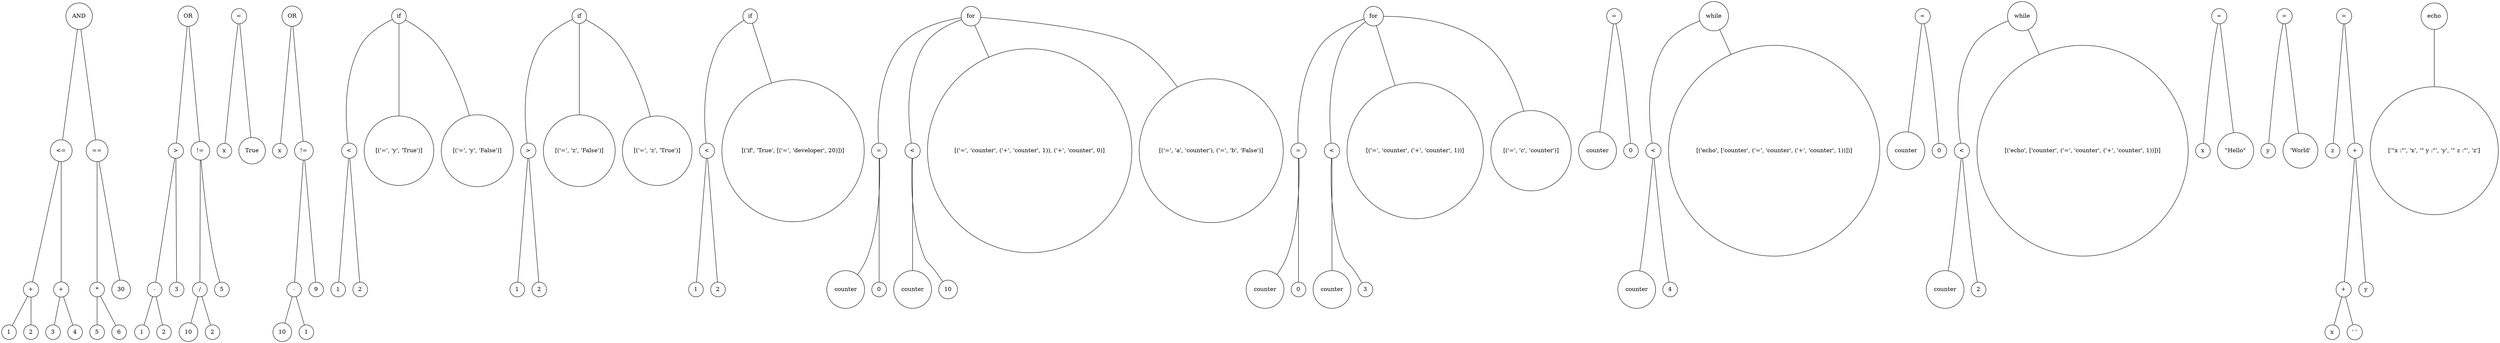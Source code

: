digraph {
	node [shape=circle]
	"bc4ccbfb-a80b-436a-b672-b913ac92ce88" [label=AND]
	"8c89d534-e051-4ab3-9354-89758e690726" [label="<="]
	"6887bdf9-7d3e-442c-8f72-660ce91737af" [label="+"]
	"60df7e87-ea2a-46d4-abd2-3edeba74b157" [label=1]
	"6887bdf9-7d3e-442c-8f72-660ce91737af" -> "60df7e87-ea2a-46d4-abd2-3edeba74b157" [arrowsize=0]
	"7ac2061d-4a61-4547-bb37-effd11ea4b23" [label=2]
	"6887bdf9-7d3e-442c-8f72-660ce91737af" -> "7ac2061d-4a61-4547-bb37-effd11ea4b23" [arrowsize=0]
	"8c89d534-e051-4ab3-9354-89758e690726" -> "6887bdf9-7d3e-442c-8f72-660ce91737af" [arrowsize=0]
	"1b7504ff-170d-4145-8540-3c9fa2cf16ae" [label="+"]
	"048ff5bc-2217-4a49-944a-a053ef300e72" [label=3]
	"1b7504ff-170d-4145-8540-3c9fa2cf16ae" -> "048ff5bc-2217-4a49-944a-a053ef300e72" [arrowsize=0]
	"81478f0f-0e6d-4212-b47b-9a0ba08110c8" [label=4]
	"1b7504ff-170d-4145-8540-3c9fa2cf16ae" -> "81478f0f-0e6d-4212-b47b-9a0ba08110c8" [arrowsize=0]
	"8c89d534-e051-4ab3-9354-89758e690726" -> "1b7504ff-170d-4145-8540-3c9fa2cf16ae" [arrowsize=0]
	"bc4ccbfb-a80b-436a-b672-b913ac92ce88" -> "8c89d534-e051-4ab3-9354-89758e690726" [arrowsize=0]
	"c0c41ff7-7386-4116-a666-fb95098a6632" [label="=="]
	"0f0b3e37-875d-4496-a0d0-4d2b0c8ec18d" [label="*"]
	"707df457-f58f-48aa-9ed8-6acc206141bd" [label=5]
	"0f0b3e37-875d-4496-a0d0-4d2b0c8ec18d" -> "707df457-f58f-48aa-9ed8-6acc206141bd" [arrowsize=0]
	"41436c36-92ff-42c2-8106-998a2e159d0a" [label=6]
	"0f0b3e37-875d-4496-a0d0-4d2b0c8ec18d" -> "41436c36-92ff-42c2-8106-998a2e159d0a" [arrowsize=0]
	"c0c41ff7-7386-4116-a666-fb95098a6632" -> "0f0b3e37-875d-4496-a0d0-4d2b0c8ec18d" [arrowsize=0]
	"147c9686-bdb0-4caa-b7d7-ead53ca46f05" [label=30]
	"c0c41ff7-7386-4116-a666-fb95098a6632" -> "147c9686-bdb0-4caa-b7d7-ead53ca46f05" [arrowsize=0]
	"bc4ccbfb-a80b-436a-b672-b913ac92ce88" -> "c0c41ff7-7386-4116-a666-fb95098a6632" [arrowsize=0]
	"e4a1eda6-b5d3-4461-818c-0397a62edf4a" [label=OR]
	"5080cbef-1982-4f16-8632-bc043fa27332" [label=">"]
	"a87bdf18-7f73-46d3-a591-24fd2b7f74c3" [label="-"]
	"32e73baf-332d-423b-a83c-d50a90f66407" [label=1]
	"a87bdf18-7f73-46d3-a591-24fd2b7f74c3" -> "32e73baf-332d-423b-a83c-d50a90f66407" [arrowsize=0]
	"ad6a40b8-c2d8-4f3a-8e58-85fb81129338" [label=2]
	"a87bdf18-7f73-46d3-a591-24fd2b7f74c3" -> "ad6a40b8-c2d8-4f3a-8e58-85fb81129338" [arrowsize=0]
	"5080cbef-1982-4f16-8632-bc043fa27332" -> "a87bdf18-7f73-46d3-a591-24fd2b7f74c3" [arrowsize=0]
	"cab4d4b6-ce31-4eb0-a8e4-2d82f815b569" [label=3]
	"5080cbef-1982-4f16-8632-bc043fa27332" -> "cab4d4b6-ce31-4eb0-a8e4-2d82f815b569" [arrowsize=0]
	"e4a1eda6-b5d3-4461-818c-0397a62edf4a" -> "5080cbef-1982-4f16-8632-bc043fa27332" [arrowsize=0]
	"1718d604-6cfa-46ef-9884-f9eaa7ec7dd9" [label="!="]
	"92cb2c7f-1e4b-4bbb-990a-fa43367c0281" [label="/"]
	"5eb95f0b-a1c5-42a8-b909-20f60dff0ff9" [label=10]
	"92cb2c7f-1e4b-4bbb-990a-fa43367c0281" -> "5eb95f0b-a1c5-42a8-b909-20f60dff0ff9" [arrowsize=0]
	"6dd0ed05-1904-49bd-8650-e89418f5e185" [label=2]
	"92cb2c7f-1e4b-4bbb-990a-fa43367c0281" -> "6dd0ed05-1904-49bd-8650-e89418f5e185" [arrowsize=0]
	"1718d604-6cfa-46ef-9884-f9eaa7ec7dd9" -> "92cb2c7f-1e4b-4bbb-990a-fa43367c0281" [arrowsize=0]
	"8ef32c66-10fe-4e23-9d3e-b87a33fcfa1d" [label=5]
	"1718d604-6cfa-46ef-9884-f9eaa7ec7dd9" -> "8ef32c66-10fe-4e23-9d3e-b87a33fcfa1d" [arrowsize=0]
	"e4a1eda6-b5d3-4461-818c-0397a62edf4a" -> "1718d604-6cfa-46ef-9884-f9eaa7ec7dd9" [arrowsize=0]
	"b9a0ef9b-bbcd-4964-bac5-bbc96cb3a1e8" [label="="]
	"189df495-a027-4a4a-b2ce-4fb25572cd14" [label=x]
	"b9a0ef9b-bbcd-4964-bac5-bbc96cb3a1e8" -> "189df495-a027-4a4a-b2ce-4fb25572cd14" [arrowsize=0]
	"2ad9d988-d25b-4a0a-b896-a3fd6769aeea" [label=True]
	"b9a0ef9b-bbcd-4964-bac5-bbc96cb3a1e8" -> "2ad9d988-d25b-4a0a-b896-a3fd6769aeea" [arrowsize=0]
	"e4220d6a-3391-401e-a82d-b95f0320819b" [label=OR]
	"53fbb66d-2139-4349-b7ab-633413df91bd" [label=x]
	"e4220d6a-3391-401e-a82d-b95f0320819b" -> "53fbb66d-2139-4349-b7ab-633413df91bd" [arrowsize=0]
	"79e0ef3a-30df-405d-9317-553d19cb6b92" [label="!="]
	"f9316e2e-cd7e-4335-9bcc-1722f0f25e03" [label="-"]
	"76763c80-a607-4d7c-aab9-48761e0413d0" [label=10]
	"f9316e2e-cd7e-4335-9bcc-1722f0f25e03" -> "76763c80-a607-4d7c-aab9-48761e0413d0" [arrowsize=0]
	"23a04d19-88a7-47d5-b587-92f9474f5785" [label=1]
	"f9316e2e-cd7e-4335-9bcc-1722f0f25e03" -> "23a04d19-88a7-47d5-b587-92f9474f5785" [arrowsize=0]
	"79e0ef3a-30df-405d-9317-553d19cb6b92" -> "f9316e2e-cd7e-4335-9bcc-1722f0f25e03" [arrowsize=0]
	"7dcc30cd-25fa-45bd-a4a0-7a739fdcea71" [label=9]
	"79e0ef3a-30df-405d-9317-553d19cb6b92" -> "7dcc30cd-25fa-45bd-a4a0-7a739fdcea71" [arrowsize=0]
	"e4220d6a-3391-401e-a82d-b95f0320819b" -> "79e0ef3a-30df-405d-9317-553d19cb6b92" [arrowsize=0]
	"180ebfaa-c5f7-4dc6-9f6d-a7639973ef0c" [label=if]
	"18877aae-1546-4434-af2f-970da0b5adc4" [label="<"]
	"0b322850-ab80-4981-91bc-a4a71d7a8649" [label=1]
	"18877aae-1546-4434-af2f-970da0b5adc4" -> "0b322850-ab80-4981-91bc-a4a71d7a8649" [arrowsize=0]
	"e4938f11-1424-4bf7-8240-7e53a5b9e557" [label=2]
	"18877aae-1546-4434-af2f-970da0b5adc4" -> "e4938f11-1424-4bf7-8240-7e53a5b9e557" [arrowsize=0]
	"180ebfaa-c5f7-4dc6-9f6d-a7639973ef0c" -> "18877aae-1546-4434-af2f-970da0b5adc4" [arrowsize=0]
	"b26778b4-e853-4618-a756-2b9f84aa53f5" [label="[('=', 'y', 'True')]"]
	"180ebfaa-c5f7-4dc6-9f6d-a7639973ef0c" -> "b26778b4-e853-4618-a756-2b9f84aa53f5" [arrowsize=0]
	"d2f38bf9-96ec-496e-bca9-cc49991b5041" [label="[('=', 'y', 'False')]"]
	"180ebfaa-c5f7-4dc6-9f6d-a7639973ef0c" -> "d2f38bf9-96ec-496e-bca9-cc49991b5041" [arrowsize=0]
	"934cd503-e4d2-41d0-ba05-51ac2362d1cf" [label=if]
	"9ae8f276-b583-4fb5-9073-382218c68d03" [label=">"]
	"557443cf-ac0a-45e6-8e2c-022c1e7fb43b" [label=1]
	"9ae8f276-b583-4fb5-9073-382218c68d03" -> "557443cf-ac0a-45e6-8e2c-022c1e7fb43b" [arrowsize=0]
	"502109c7-0ecd-4722-8a11-ba3cd865fab6" [label=2]
	"9ae8f276-b583-4fb5-9073-382218c68d03" -> "502109c7-0ecd-4722-8a11-ba3cd865fab6" [arrowsize=0]
	"934cd503-e4d2-41d0-ba05-51ac2362d1cf" -> "9ae8f276-b583-4fb5-9073-382218c68d03" [arrowsize=0]
	"5448dba2-c8f6-492a-bcff-ab72a7f115b2" [label="[('=', 'z', 'False')]"]
	"934cd503-e4d2-41d0-ba05-51ac2362d1cf" -> "5448dba2-c8f6-492a-bcff-ab72a7f115b2" [arrowsize=0]
	"dd3c2b58-dea9-4913-b393-a55096376056" [label="[('=', 'z', 'True')]"]
	"934cd503-e4d2-41d0-ba05-51ac2362d1cf" -> "dd3c2b58-dea9-4913-b393-a55096376056" [arrowsize=0]
	"ce3623b8-7253-4084-ba4d-63d582a460ea" [label=if]
	"afa0de49-58eb-495d-8b52-ce1afcf91e62" [label="<"]
	"6065ba4c-a5d2-40f8-acb4-1f3573682228" [label=1]
	"afa0de49-58eb-495d-8b52-ce1afcf91e62" -> "6065ba4c-a5d2-40f8-acb4-1f3573682228" [arrowsize=0]
	"80be265d-a9e6-47fe-ae9f-e036b77cb706" [label=2]
	"afa0de49-58eb-495d-8b52-ce1afcf91e62" -> "80be265d-a9e6-47fe-ae9f-e036b77cb706" [arrowsize=0]
	"ce3623b8-7253-4084-ba4d-63d582a460ea" -> "afa0de49-58eb-495d-8b52-ce1afcf91e62" [arrowsize=0]
	"d2e61061-e1c2-41e9-ba9f-4c9d0d594bda" [label="[('if', 'True', [('=', 'developer', 20)])]"]
	"ce3623b8-7253-4084-ba4d-63d582a460ea" -> "d2e61061-e1c2-41e9-ba9f-4c9d0d594bda" [arrowsize=0]
	"361eca37-654c-4899-ae55-2b4a3bb2abc5" [label=for]
	"8ca0838b-b32a-4d2a-833f-3f6c8aac1412" [label="="]
	"ea0729fb-1046-45ad-9772-589dfb32f8b5" [label=counter]
	"8ca0838b-b32a-4d2a-833f-3f6c8aac1412" -> "ea0729fb-1046-45ad-9772-589dfb32f8b5" [arrowsize=0]
	"2d7043c5-2362-418e-a899-30b5bb16e580" [label=0]
	"8ca0838b-b32a-4d2a-833f-3f6c8aac1412" -> "2d7043c5-2362-418e-a899-30b5bb16e580" [arrowsize=0]
	"361eca37-654c-4899-ae55-2b4a3bb2abc5" -> "8ca0838b-b32a-4d2a-833f-3f6c8aac1412" [arrowsize=0]
	"db8a7aa7-19b9-4a50-9ea2-064c36a68077" [label="<"]
	"3e92b69b-dad0-433f-afda-070511fc2792" [label=counter]
	"db8a7aa7-19b9-4a50-9ea2-064c36a68077" -> "3e92b69b-dad0-433f-afda-070511fc2792" [arrowsize=0]
	"2a82e302-3459-4558-be76-520e11ba6f28" [label=10]
	"db8a7aa7-19b9-4a50-9ea2-064c36a68077" -> "2a82e302-3459-4558-be76-520e11ba6f28" [arrowsize=0]
	"361eca37-654c-4899-ae55-2b4a3bb2abc5" -> "db8a7aa7-19b9-4a50-9ea2-064c36a68077" [arrowsize=0]
	"8e9af250-8755-4397-b4dc-4e72f6baf145" [label="[('=', 'counter', ('+', 'counter', 1)), ('+', 'counter', 0)]"]
	"361eca37-654c-4899-ae55-2b4a3bb2abc5" -> "8e9af250-8755-4397-b4dc-4e72f6baf145" [arrowsize=0]
	"f8acd005-fceb-4b6d-884d-512518dfa13f" [label="[('=', 'a', 'counter'), ('=', 'b', 'False')]"]
	"361eca37-654c-4899-ae55-2b4a3bb2abc5" -> "f8acd005-fceb-4b6d-884d-512518dfa13f" [arrowsize=0]
	"019e136a-1e9d-4e25-8cd6-15213dd5c1fb" [label=for]
	"2efbba8b-9407-4923-b350-df83ab89884b" [label="="]
	"5567fe7d-8a87-4e84-97dc-cf20cc1e5cb9" [label=counter]
	"2efbba8b-9407-4923-b350-df83ab89884b" -> "5567fe7d-8a87-4e84-97dc-cf20cc1e5cb9" [arrowsize=0]
	"321b0600-d9fd-4081-a42d-7949b75ae4f4" [label=0]
	"2efbba8b-9407-4923-b350-df83ab89884b" -> "321b0600-d9fd-4081-a42d-7949b75ae4f4" [arrowsize=0]
	"019e136a-1e9d-4e25-8cd6-15213dd5c1fb" -> "2efbba8b-9407-4923-b350-df83ab89884b" [arrowsize=0]
	"6e253939-5327-48d6-bd69-83a5a75858d4" [label="<"]
	"9f9890b4-70ea-4896-900b-c6348ad994c1" [label=counter]
	"6e253939-5327-48d6-bd69-83a5a75858d4" -> "9f9890b4-70ea-4896-900b-c6348ad994c1" [arrowsize=0]
	"0fce126a-299d-4a7b-ac92-f7a7ee8ef40e" [label=3]
	"6e253939-5327-48d6-bd69-83a5a75858d4" -> "0fce126a-299d-4a7b-ac92-f7a7ee8ef40e" [arrowsize=0]
	"019e136a-1e9d-4e25-8cd6-15213dd5c1fb" -> "6e253939-5327-48d6-bd69-83a5a75858d4" [arrowsize=0]
	"20519646-1e65-4571-a7d2-082aea23e7b1" [label="[('=', 'counter', ('+', 'counter', 1))]"]
	"019e136a-1e9d-4e25-8cd6-15213dd5c1fb" -> "20519646-1e65-4571-a7d2-082aea23e7b1" [arrowsize=0]
	"dd1be321-6f75-4d8d-800d-f125dfcbbc7b" [label="[('=', 'c', 'counter')]"]
	"019e136a-1e9d-4e25-8cd6-15213dd5c1fb" -> "dd1be321-6f75-4d8d-800d-f125dfcbbc7b" [arrowsize=0]
	"ccdeff27-800a-4f12-812c-210313b48d2f" [label="="]
	"49752df9-f984-4d11-9e3e-a1619d4d14fe" [label=counter]
	"ccdeff27-800a-4f12-812c-210313b48d2f" -> "49752df9-f984-4d11-9e3e-a1619d4d14fe" [arrowsize=0]
	"87d63fdf-dcf8-4670-a553-aa28217fbb7b" [label=0]
	"ccdeff27-800a-4f12-812c-210313b48d2f" -> "87d63fdf-dcf8-4670-a553-aa28217fbb7b" [arrowsize=0]
	"0b279af8-a312-48a4-b9a3-45f4a10ec138" [label=while]
	"416cebb5-57e1-416c-befa-2945fb368b41" [label="<"]
	"2731d53e-4f6f-4aa8-944b-2bec20090512" [label=counter]
	"416cebb5-57e1-416c-befa-2945fb368b41" -> "2731d53e-4f6f-4aa8-944b-2bec20090512" [arrowsize=0]
	"d2960ac8-2ea0-4ef9-b7bd-d09fd6d952e1" [label=4]
	"416cebb5-57e1-416c-befa-2945fb368b41" -> "d2960ac8-2ea0-4ef9-b7bd-d09fd6d952e1" [arrowsize=0]
	"0b279af8-a312-48a4-b9a3-45f4a10ec138" -> "416cebb5-57e1-416c-befa-2945fb368b41" [arrowsize=0]
	"d05cc93a-86e7-4692-b40a-b3c604e728c8" [label="[('echo', ['counter', ('=', 'counter', ('+', 'counter', 1))])]"]
	"0b279af8-a312-48a4-b9a3-45f4a10ec138" -> "d05cc93a-86e7-4692-b40a-b3c604e728c8" [arrowsize=0]
	"5e124cf6-2294-47d0-aac2-5e0b0a525f20" [label="="]
	"0e5c1c33-30b6-4233-b21e-4cd1f0cfa5af" [label=counter]
	"5e124cf6-2294-47d0-aac2-5e0b0a525f20" -> "0e5c1c33-30b6-4233-b21e-4cd1f0cfa5af" [arrowsize=0]
	"ddff28c3-3e16-45e3-b9c7-48115559a357" [label=0]
	"5e124cf6-2294-47d0-aac2-5e0b0a525f20" -> "ddff28c3-3e16-45e3-b9c7-48115559a357" [arrowsize=0]
	"8f7a761c-3b98-4571-9506-e9010c131910" [label=while]
	"47d749d9-1f48-4172-ad45-6a2c0a349a08" [label="<"]
	"baae9099-b821-4d60-8e25-f93214912ddd" [label=counter]
	"47d749d9-1f48-4172-ad45-6a2c0a349a08" -> "baae9099-b821-4d60-8e25-f93214912ddd" [arrowsize=0]
	"1d2d47f0-874f-48b1-8b7f-776232d20477" [label=2]
	"47d749d9-1f48-4172-ad45-6a2c0a349a08" -> "1d2d47f0-874f-48b1-8b7f-776232d20477" [arrowsize=0]
	"8f7a761c-3b98-4571-9506-e9010c131910" -> "47d749d9-1f48-4172-ad45-6a2c0a349a08" [arrowsize=0]
	"f8a7e982-4c74-41d4-aa5a-eba0e3ee64ea" [label="[('echo', ['counter', ('=', 'counter', ('+', 'counter', 1))])]"]
	"8f7a761c-3b98-4571-9506-e9010c131910" -> "f8a7e982-4c74-41d4-aa5a-eba0e3ee64ea" [arrowsize=0]
	"ec8c9772-6b64-4c9a-adfe-516c292dd1b2" [label="="]
	"895e85a0-4ce5-4e15-a3b5-5b4b83257e67" [label=x]
	"ec8c9772-6b64-4c9a-adfe-516c292dd1b2" -> "895e85a0-4ce5-4e15-a3b5-5b4b83257e67" [arrowsize=0]
	"86acf5ed-9f68-4214-8619-a96c900e4ec3" [label="\"Hello\""]
	"ec8c9772-6b64-4c9a-adfe-516c292dd1b2" -> "86acf5ed-9f68-4214-8619-a96c900e4ec3" [arrowsize=0]
	"af1a9ade-0df5-4994-b855-36c6fc04540d" [label="="]
	"a4809729-a14f-46d2-b4e7-2de5915ff67e" [label=y]
	"af1a9ade-0df5-4994-b855-36c6fc04540d" -> "a4809729-a14f-46d2-b4e7-2de5915ff67e" [arrowsize=0]
	"0edaa76a-779c-4e02-8c6d-4450eb7b4286" [label="'World'"]
	"af1a9ade-0df5-4994-b855-36c6fc04540d" -> "0edaa76a-779c-4e02-8c6d-4450eb7b4286" [arrowsize=0]
	"60414a17-5103-4ace-9dd1-f39a073edfc5" [label="="]
	"0b7ffeaa-82c1-4cdb-a207-69244a5be51b" [label=z]
	"60414a17-5103-4ace-9dd1-f39a073edfc5" -> "0b7ffeaa-82c1-4cdb-a207-69244a5be51b" [arrowsize=0]
	"edd945e9-24af-4756-8503-3008fb97051e" [label="+"]
	"a72328aa-545b-462b-967c-cb8d8c10b951" [label="+"]
	"dd46d57f-bf53-47b1-8bec-f2e3972f5265" [label=x]
	"a72328aa-545b-462b-967c-cb8d8c10b951" -> "dd46d57f-bf53-47b1-8bec-f2e3972f5265" [arrowsize=0]
	"cb72c835-d6a2-4cac-8660-3a2841861d3d" [label="' '"]
	"a72328aa-545b-462b-967c-cb8d8c10b951" -> "cb72c835-d6a2-4cac-8660-3a2841861d3d" [arrowsize=0]
	"edd945e9-24af-4756-8503-3008fb97051e" -> "a72328aa-545b-462b-967c-cb8d8c10b951" [arrowsize=0]
	"097263e4-2365-4601-8d66-71414df8373f" [label=y]
	"edd945e9-24af-4756-8503-3008fb97051e" -> "097263e4-2365-4601-8d66-71414df8373f" [arrowsize=0]
	"60414a17-5103-4ace-9dd1-f39a073edfc5" -> "edd945e9-24af-4756-8503-3008fb97051e" [arrowsize=0]
	"14dbb702-8dac-45e8-91d0-7f8c194d331b" [label=echo]
	"dadc00d3-ab60-4e29-9426-c36325984ca0" [label="['\"x :\"', 'x', '\" y :\"', 'y', '\" z :\"', 'z']"]
	"14dbb702-8dac-45e8-91d0-7f8c194d331b" -> "dadc00d3-ab60-4e29-9426-c36325984ca0" [arrowsize=0]
}
